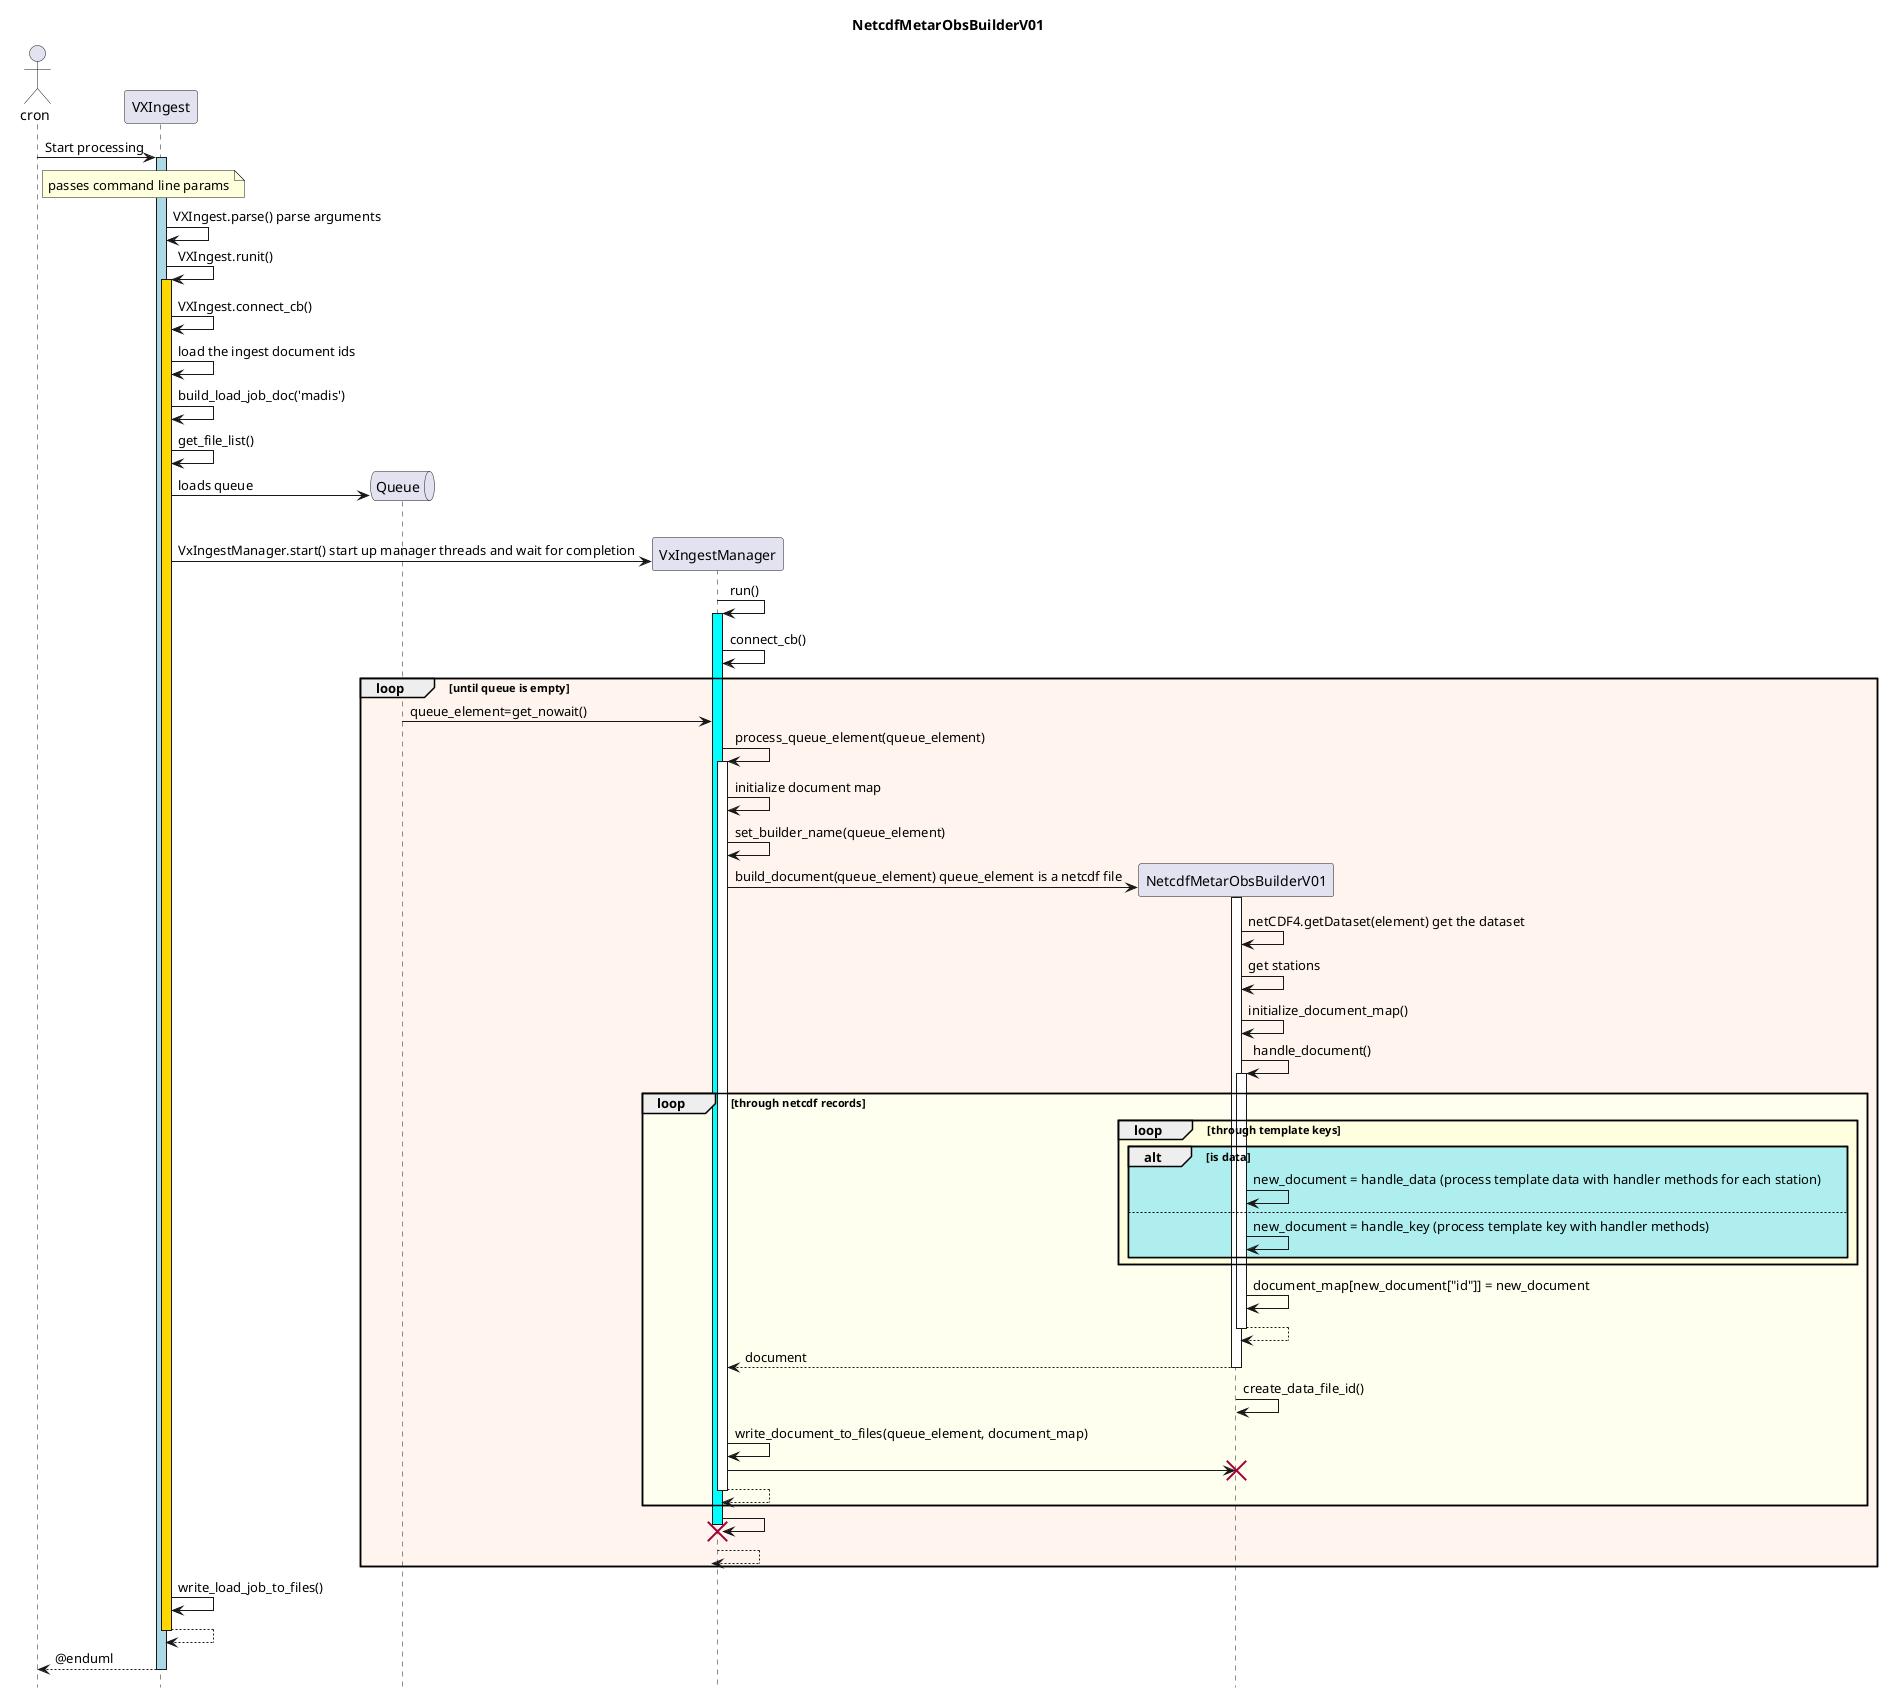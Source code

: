 
@startuml NetcdfMetarObsBuilderV01
title NetcdfMetarObsBuilderV01
hide footbox
actor       cron       as cron
participant VXIngest as runner


cron->runner++#lightblue: Start processing
note right of cron: passes command line params
runner->runner: VXIngest.parse() parse arguments
runner->runner++#gold: VXIngest.runit()
runner->runner: VXIngest.connect_cb()
runner->runner: load the ingest document ids
runner->runner: build_load_job_doc('madis')
runner->runner: get_file_list()
create queue Queue
runner->Queue: loads queue
loop #lightcyan threadcount times
    create participant VxIngestManager as manager
    runner->manager:VxIngestManager.start() start up manager threads and wait for completion
    manager->manager++#cyan: run()
    manager->manager:connect_cb()
    loop #seashell until queue is empty
       manager<-Queue:queue_element=get_nowait()
       manager->manager++:process_queue_element(queue_element)
         manager->manager:initialize document map
         manager->manager:set_builder_name(queue_element)
         create participant NetcdfMetarObsBuilderV01 as builder

         manager->builder++:build_document(queue_element) queue_element is a netcdf file
           builder->builder: netCDF4.getDataset(element) get the dataset
           builder->builder:get stations
           builder->builder:initialize_document_map()
           builder->builder++: handle_document()
             loop #ivory through netcdf records
               loop #lightyellow through template keys
                  alt #PaleTurquoise is data
                     builder->builder:new_document = handle_data (process template data with handler methods for each station)
                  else
                    builder->builder:new_document = handle_key (process template key with handler methods)
               end
             end
             builder->builder:document_map[new_document["id"]] = new_document
           return
         return document
         builder->builder:create_data_file_id()
         manager->manager:write_document_to_files(queue_element, document_map)
         manager->builder!!

       return
    end
    manager->manager!!
    return
end
runner->runner:write_load_job_to_files()

return
return@enduml